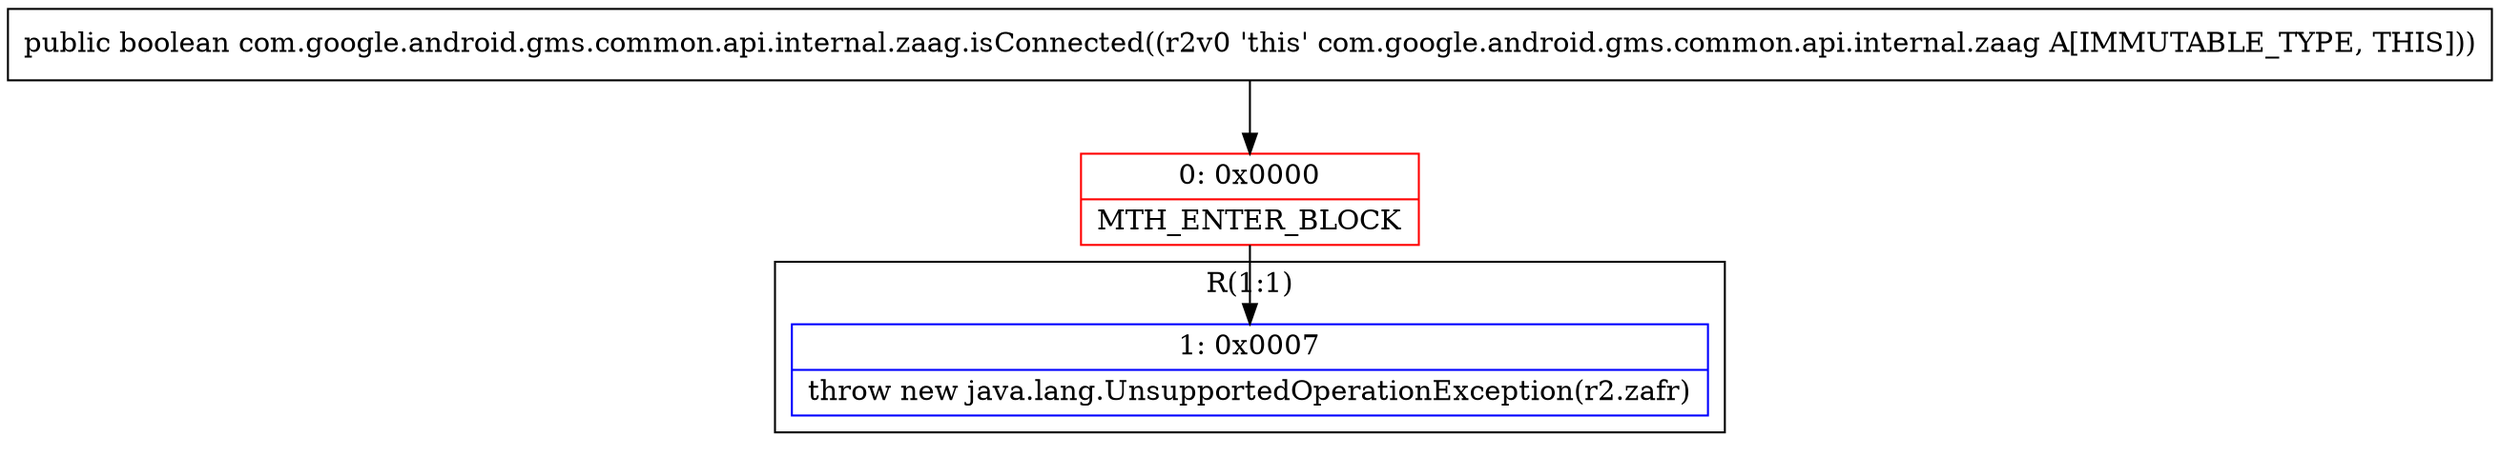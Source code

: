 digraph "CFG forcom.google.android.gms.common.api.internal.zaag.isConnected()Z" {
subgraph cluster_Region_76206634 {
label = "R(1:1)";
node [shape=record,color=blue];
Node_1 [shape=record,label="{1\:\ 0x0007|throw new java.lang.UnsupportedOperationException(r2.zafr)\l}"];
}
Node_0 [shape=record,color=red,label="{0\:\ 0x0000|MTH_ENTER_BLOCK\l}"];
MethodNode[shape=record,label="{public boolean com.google.android.gms.common.api.internal.zaag.isConnected((r2v0 'this' com.google.android.gms.common.api.internal.zaag A[IMMUTABLE_TYPE, THIS])) }"];
MethodNode -> Node_0;
Node_0 -> Node_1;
}

